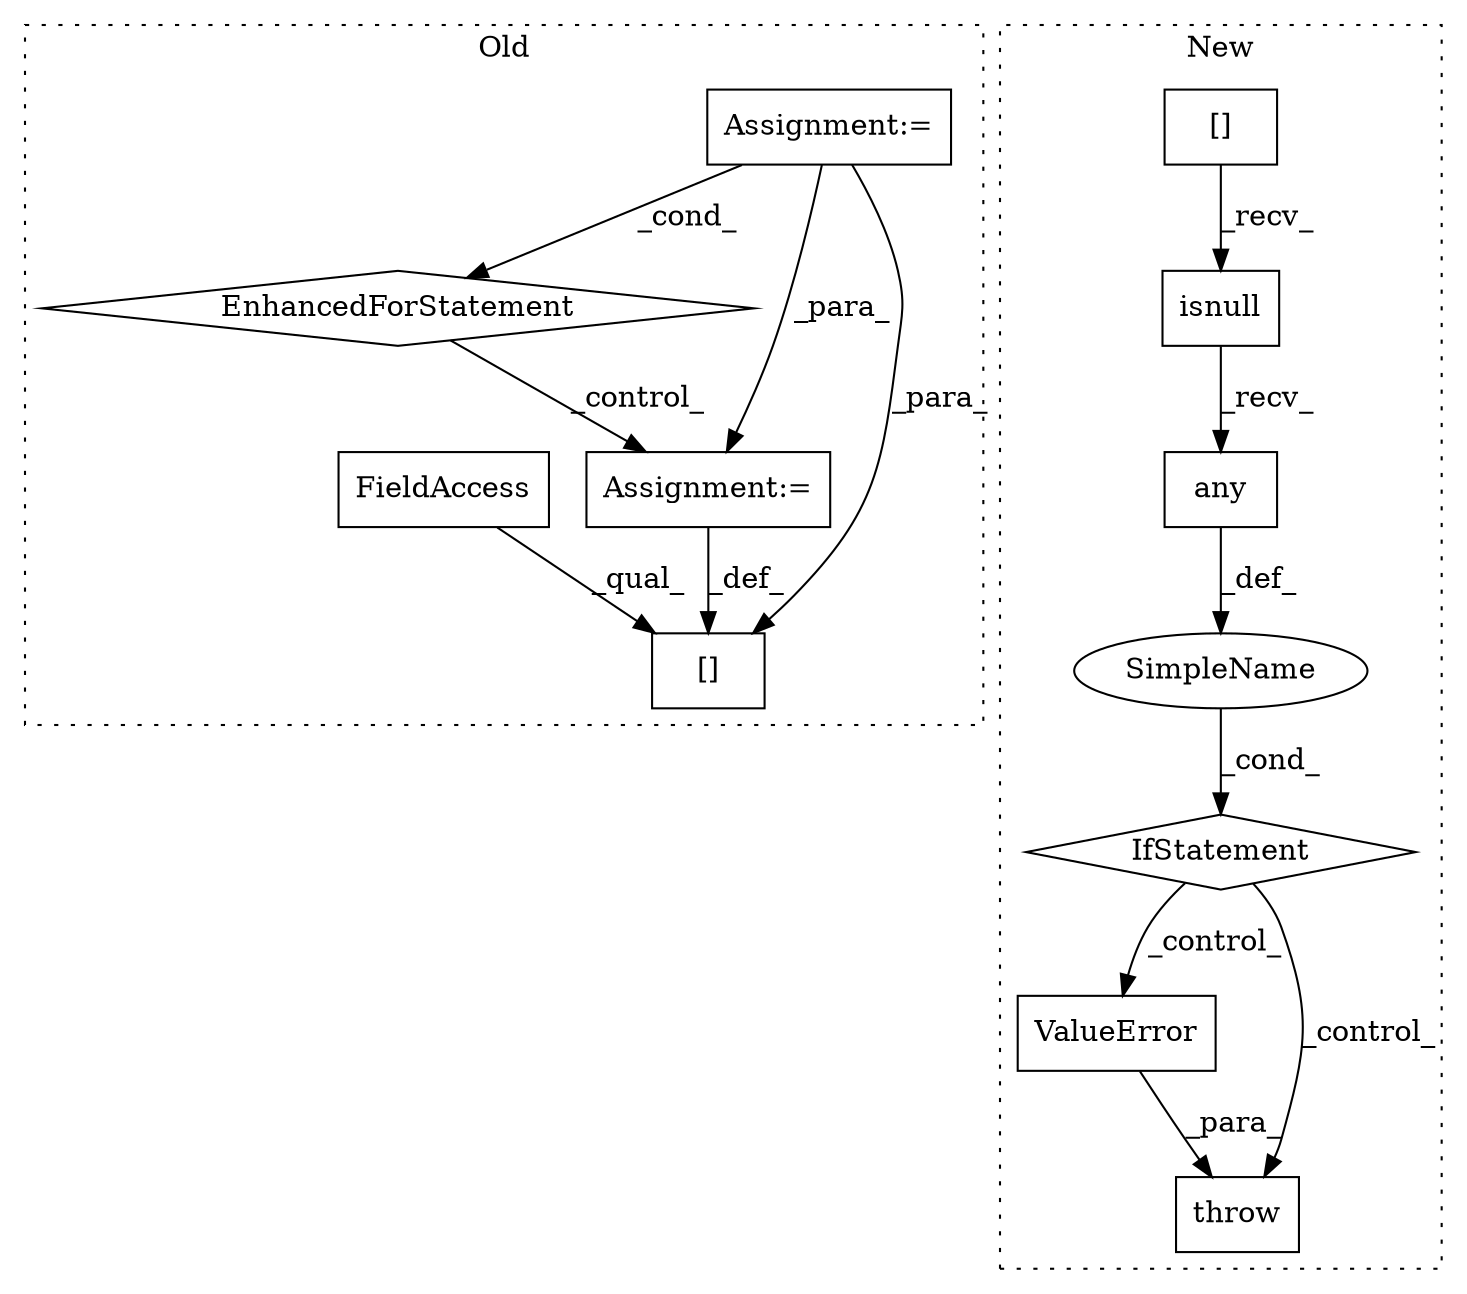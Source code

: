 digraph G {
subgraph cluster0 {
1 [label="EnhancedForStatement" a="70" s="5322,5406" l="57,2" shape="diamond"];
4 [label="Assignment:=" a="7" s="5460" l="1" shape="box"];
5 [label="[]" a="2" s="5418,5459" l="23,1" shape="box"];
7 [label="Assignment:=" a="7" s="5322,5406" l="57,2" shape="box"];
8 [label="FieldAccess" a="22" s="5418" l="22" shape="box"];
label = "Old";
style="dotted";
}
subgraph cluster1 {
2 [label="isnull" a="32" s="5045" l="8" shape="box"];
3 [label="IfStatement" a="25" s="5034,5059" l="4,2" shape="diamond"];
6 [label="any" a="32" s="5054" l="5" shape="box"];
9 [label="ValueError" a="32" s="5081,5140" l="11,1" shape="box"];
10 [label="[]" a="2" s="5038,5043" l="2,1" shape="box"];
11 [label="SimpleName" a="42" s="" l="" shape="ellipse"];
12 [label="throw" a="53" s="5075" l="6" shape="box"];
label = "New";
style="dotted";
}
1 -> 4 [label="_control_"];
2 -> 6 [label="_recv_"];
3 -> 12 [label="_control_"];
3 -> 9 [label="_control_"];
4 -> 5 [label="_def_"];
6 -> 11 [label="_def_"];
7 -> 1 [label="_cond_"];
7 -> 4 [label="_para_"];
7 -> 5 [label="_para_"];
8 -> 5 [label="_qual_"];
9 -> 12 [label="_para_"];
10 -> 2 [label="_recv_"];
11 -> 3 [label="_cond_"];
}